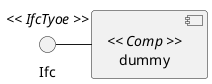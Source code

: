 {
  "sha1": "otdai8870dow4mvn7uon6n2gt74fma3",
  "insertion": {
    "when": "2024-06-04T17:28:40.289Z",
    "user": "plantuml@gmail.com"
  }
}
@startuml
'!preprocessorV2

skinparam guillemet false
!procedure COMP_TEXTGENCOMP(name)
[name] << Comp >>
interface Ifc << IfcTyoe >> AS name##Ifc
name##Ifc - [name]
!endprocedure

COMP_TEXTGENCOMP("dummy")
 
@enduml
